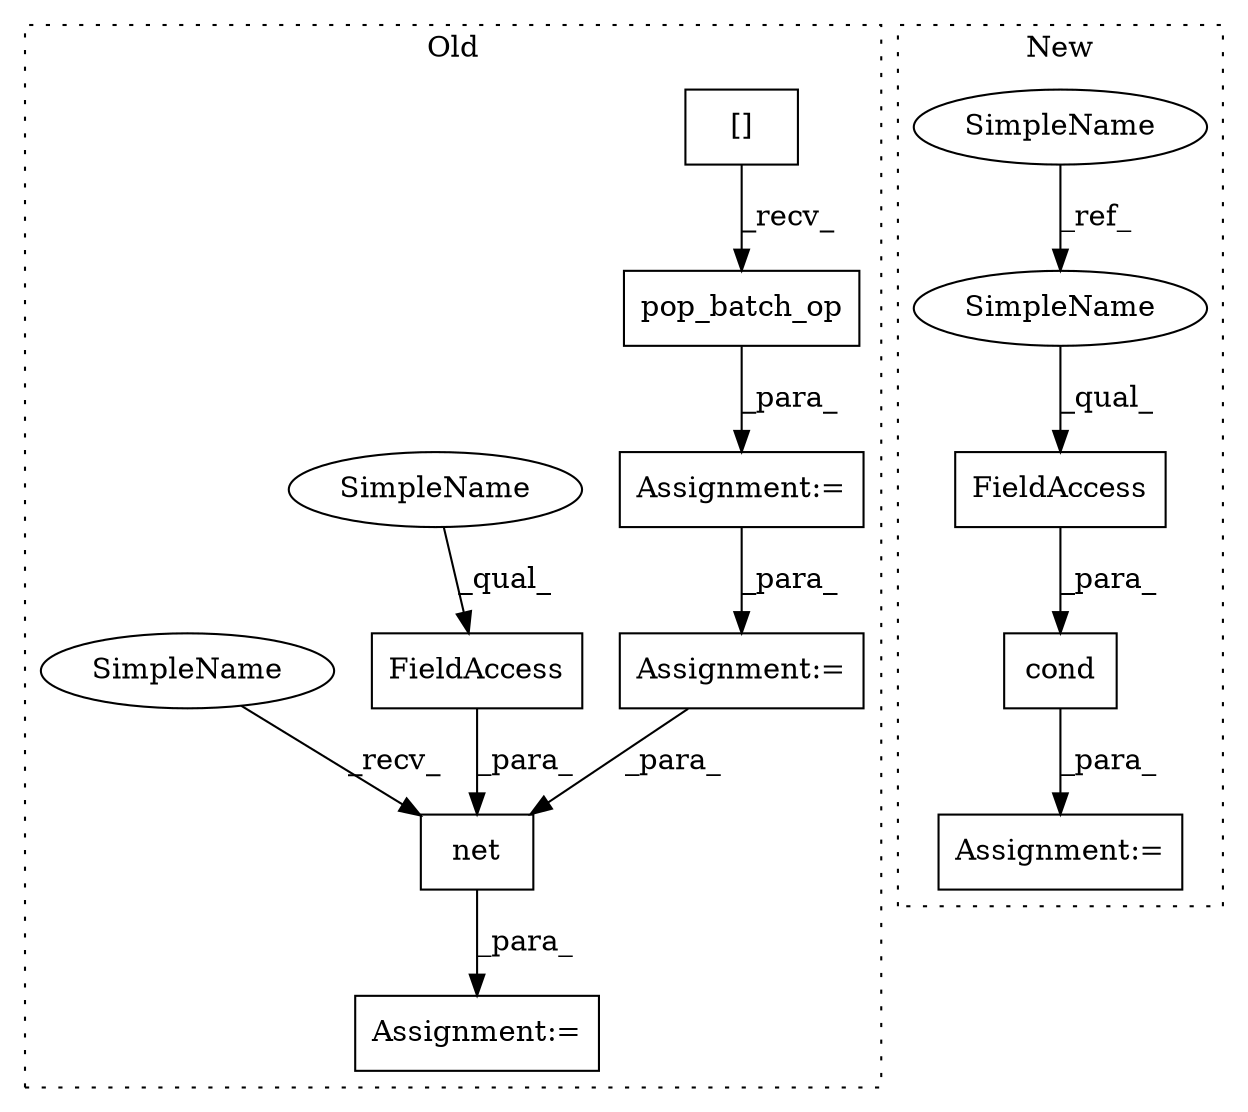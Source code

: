 digraph G {
subgraph cluster0 {
1 [label="net" a="32" s="10160,10186" l="4,1" shape="box"];
4 [label="pop_batch_op" a="32" s="10061" l="14" shape="box"];
5 [label="[]" a="2" s="10039,10059" l="19,1" shape="box"];
6 [label="Assignment:=" a="7" s="10154" l="1" shape="box"];
7 [label="Assignment:=" a="7" s="10086" l="1" shape="box"];
10 [label="FieldAccess" a="22" s="10170" l="16" shape="box"];
11 [label="Assignment:=" a="7" s="10038" l="1" shape="box"];
13 [label="SimpleName" a="42" s="10170" l="4" shape="ellipse"];
14 [label="SimpleName" a="42" s="10155" l="4" shape="ellipse"];
label = "Old";
style="dotted";
}
subgraph cluster1 {
2 [label="cond" a="32" s="11496,11562" l="5,1" shape="box"];
3 [label="FieldAccess" a="22" s="11501" l="18" shape="box"];
8 [label="Assignment:=" a="7" s="11483" l="2" shape="box"];
9 [label="SimpleName" a="42" s="10493" l="4" shape="ellipse"];
12 [label="SimpleName" a="42" s="11501" l="4" shape="ellipse"];
label = "New";
style="dotted";
}
1 -> 6 [label="_para_"];
2 -> 8 [label="_para_"];
3 -> 2 [label="_para_"];
4 -> 11 [label="_para_"];
5 -> 4 [label="_recv_"];
7 -> 1 [label="_para_"];
9 -> 12 [label="_ref_"];
10 -> 1 [label="_para_"];
11 -> 7 [label="_para_"];
12 -> 3 [label="_qual_"];
13 -> 10 [label="_qual_"];
14 -> 1 [label="_recv_"];
}